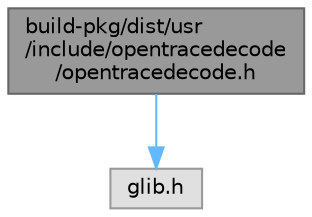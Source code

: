 digraph "build-pkg/dist/usr/include/opentracedecode/opentracedecode.h"
{
 // LATEX_PDF_SIZE
  bgcolor="transparent";
  edge [fontname=Helvetica,fontsize=10,labelfontname=Helvetica,labelfontsize=10];
  node [fontname=Helvetica,fontsize=10,shape=box,height=0.2,width=0.4];
  Node1 [id="Node000001",label="build-pkg/dist/usr\l/include/opentracedecode\l/opentracedecode.h",height=0.2,width=0.4,color="gray40", fillcolor="grey60", style="filled", fontcolor="black",tooltip=" "];
  Node1 -> Node2 [id="edge1_Node000001_Node000002",color="steelblue1",style="solid",tooltip=" "];
  Node2 [id="Node000002",label="glib.h",height=0.2,width=0.4,color="grey60", fillcolor="#E0E0E0", style="filled",tooltip=" "];
}
